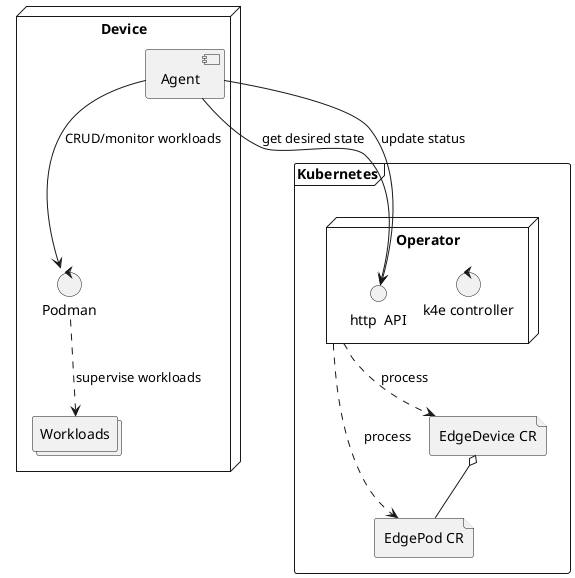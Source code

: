 @startuml
'https://plantuml.com/deployment-diagram

frame Kubernetes {
    node Operator {
      control "k4e controller" as controller
      interface "http  API" as operatorAPI

    }
    file "EdgePod CR" as pod
    file "EdgeDevice CR" as deviceCR
}

node Device {
    component Agent
    control Podman
    collections Workloads
}
deviceCR o-- pod

Operator -[dashed]-> pod: process
Operator -[dashed]-> deviceCR: process

Agent --> operatorAPI: get desired state
Agent --> operatorAPI: update status
Agent --> Podman : CRUD/monitor workloads

Podman -[dashed]-> Workloads: supervise workloads


@enduml